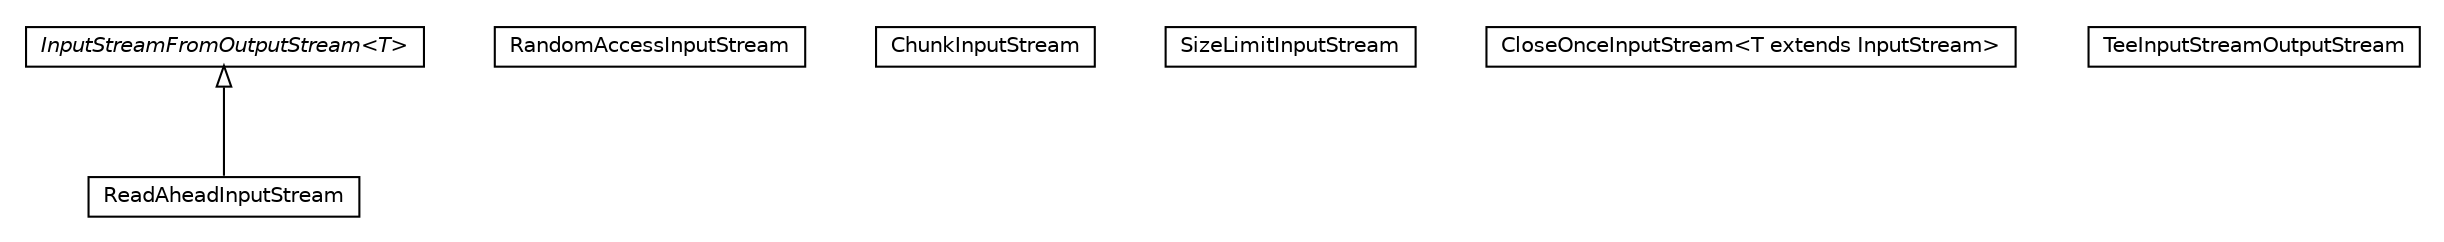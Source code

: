 #!/usr/local/bin/dot
#
# Class diagram 
# Generated by UMLGraph version 5.1 (http://www.umlgraph.org/)
#

digraph G {
	edge [fontname="Helvetica",fontsize=10,labelfontname="Helvetica",labelfontsize=10];
	node [fontname="Helvetica",fontsize=10,shape=plaintext];
	nodesep=0.25;
	ranksep=0.5;
	// com.gc.iotools.stream.is.ReadAheadInputStream
	c201 [label=<<table title="com.gc.iotools.stream.is.ReadAheadInputStream" border="0" cellborder="1" cellspacing="0" cellpadding="2" port="p" href="./ReadAheadInputStream.html">
		<tr><td><table border="0" cellspacing="0" cellpadding="1">
<tr><td align="center" balign="center"> ReadAheadInputStream </td></tr>
		</table></td></tr>
		</table>>, fontname="Helvetica", fontcolor="black", fontsize=10.0];
	// com.gc.iotools.stream.is.RandomAccessInputStream
	c202 [label=<<table title="com.gc.iotools.stream.is.RandomAccessInputStream" border="0" cellborder="1" cellspacing="0" cellpadding="2" port="p" href="./RandomAccessInputStream.html">
		<tr><td><table border="0" cellspacing="0" cellpadding="1">
<tr><td align="center" balign="center"> RandomAccessInputStream </td></tr>
		</table></td></tr>
		</table>>, fontname="Helvetica", fontcolor="black", fontsize=10.0];
	// com.gc.iotools.stream.is.ChunkInputStream
	c203 [label=<<table title="com.gc.iotools.stream.is.ChunkInputStream" border="0" cellborder="1" cellspacing="0" cellpadding="2" port="p" href="./ChunkInputStream.html">
		<tr><td><table border="0" cellspacing="0" cellpadding="1">
<tr><td align="center" balign="center"> ChunkInputStream </td></tr>
		</table></td></tr>
		</table>>, fontname="Helvetica", fontcolor="black", fontsize=10.0];
	// com.gc.iotools.stream.is.InputStreamFromOutputStream<T>
	c204 [label=<<table title="com.gc.iotools.stream.is.InputStreamFromOutputStream" border="0" cellborder="1" cellspacing="0" cellpadding="2" port="p" href="./InputStreamFromOutputStream.html">
		<tr><td><table border="0" cellspacing="0" cellpadding="1">
<tr><td align="center" balign="center"><font face="Helvetica-Oblique"> InputStreamFromOutputStream&lt;T&gt; </font></td></tr>
		</table></td></tr>
		</table>>, fontname="Helvetica", fontcolor="black", fontsize=10.0];
	// com.gc.iotools.stream.is.SizeLimitInputStream
	c205 [label=<<table title="com.gc.iotools.stream.is.SizeLimitInputStream" border="0" cellborder="1" cellspacing="0" cellpadding="2" port="p" href="./SizeLimitInputStream.html">
		<tr><td><table border="0" cellspacing="0" cellpadding="1">
<tr><td align="center" balign="center"> SizeLimitInputStream </td></tr>
		</table></td></tr>
		</table>>, fontname="Helvetica", fontcolor="black", fontsize=10.0];
	// com.gc.iotools.stream.is.CloseOnceInputStream<T extends java.io.InputStream>
	c206 [label=<<table title="com.gc.iotools.stream.is.CloseOnceInputStream" border="0" cellborder="1" cellspacing="0" cellpadding="2" port="p" href="./CloseOnceInputStream.html">
		<tr><td><table border="0" cellspacing="0" cellpadding="1">
<tr><td align="center" balign="center"> CloseOnceInputStream&lt;T extends InputStream&gt; </td></tr>
		</table></td></tr>
		</table>>, fontname="Helvetica", fontcolor="black", fontsize=10.0];
	// com.gc.iotools.stream.is.TeeInputStreamOutputStream
	c207 [label=<<table title="com.gc.iotools.stream.is.TeeInputStreamOutputStream" border="0" cellborder="1" cellspacing="0" cellpadding="2" port="p" href="./TeeInputStreamOutputStream.html">
		<tr><td><table border="0" cellspacing="0" cellpadding="1">
<tr><td align="center" balign="center"> TeeInputStreamOutputStream </td></tr>
		</table></td></tr>
		</table>>, fontname="Helvetica", fontcolor="black", fontsize=10.0];
	//com.gc.iotools.stream.is.ReadAheadInputStream extends com.gc.iotools.stream.is.InputStreamFromOutputStream<java.lang.Void>
	c204:p -> c201:p [dir=back,arrowtail=empty];
}


